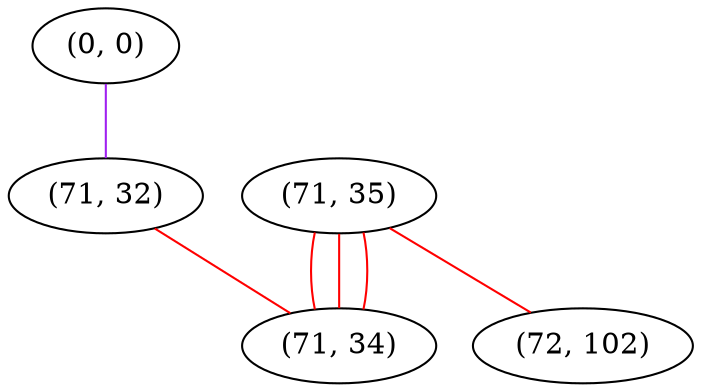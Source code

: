 graph "" {
"(71, 35)";
"(0, 0)";
"(71, 32)";
"(71, 34)";
"(72, 102)";
"(71, 35)" -- "(72, 102)"  [color=red, key=0, weight=1];
"(71, 35)" -- "(71, 34)"  [color=red, key=0, weight=1];
"(71, 35)" -- "(71, 34)"  [color=red, key=1, weight=1];
"(71, 35)" -- "(71, 34)"  [color=red, key=2, weight=1];
"(0, 0)" -- "(71, 32)"  [color=purple, key=0, weight=4];
"(71, 32)" -- "(71, 34)"  [color=red, key=0, weight=1];
}
